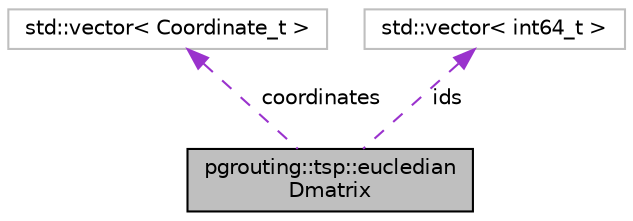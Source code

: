 digraph "pgrouting::tsp::eucledianDmatrix"
{
  edge [fontname="Helvetica",fontsize="10",labelfontname="Helvetica",labelfontsize="10"];
  node [fontname="Helvetica",fontsize="10",shape=record];
  Node1 [label="pgrouting::tsp::eucledian\lDmatrix",height=0.2,width=0.4,color="black", fillcolor="grey75", style="filled", fontcolor="black"];
  Node2 -> Node1 [dir="back",color="darkorchid3",fontsize="10",style="dashed",label=" coordinates" ,fontname="Helvetica"];
  Node2 [label="std::vector\< Coordinate_t \>",height=0.2,width=0.4,color="grey75", fillcolor="white", style="filled"];
  Node6 -> Node1 [dir="back",color="darkorchid3",fontsize="10",style="dashed",label=" ids" ,fontname="Helvetica"];
  Node6 [label="std::vector\< int64_t \>",height=0.2,width=0.4,color="grey75", fillcolor="white", style="filled"];
}
